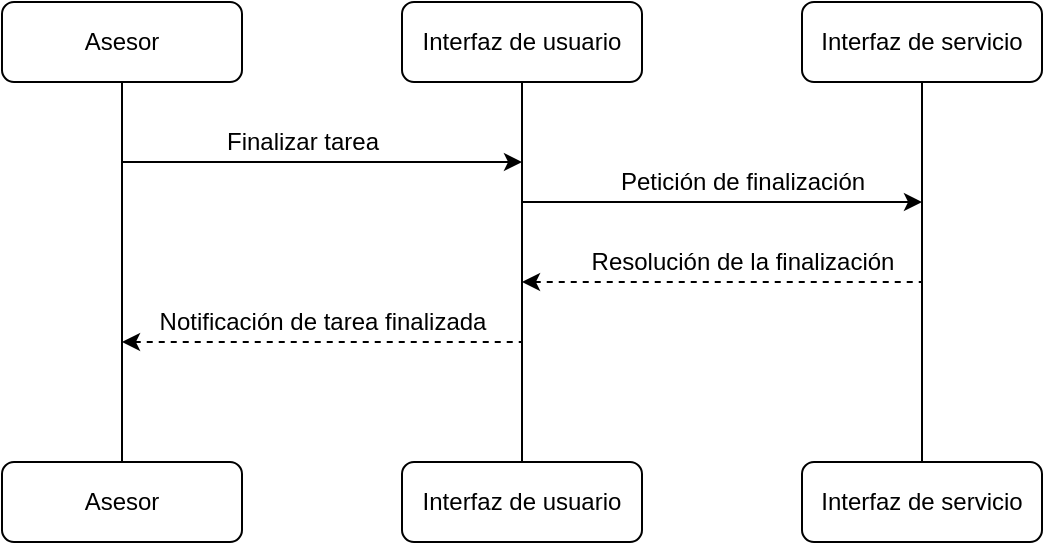 <mxfile version="15.8.7" type="device"><diagram id="TmP7so7GGbj9xYFMdYjq" name="Página-1"><mxGraphModel dx="1038" dy="649" grid="1" gridSize="10" guides="1" tooltips="1" connect="1" arrows="1" fold="1" page="1" pageScale="1" pageWidth="827" pageHeight="1169" math="0" shadow="0"><root><mxCell id="0"/><mxCell id="1" parent="0"/><mxCell id="Vnlc2A0Z2Kd97Ek-KX9F-8" style="edgeStyle=orthogonalEdgeStyle;rounded=0;orthogonalLoop=1;jettySize=auto;html=1;endArrow=none;endFill=0;" parent="1" source="Vnlc2A0Z2Kd97Ek-KX9F-1" target="Vnlc2A0Z2Kd97Ek-KX9F-4" edge="1"><mxGeometry relative="1" as="geometry"/></mxCell><mxCell id="Vnlc2A0Z2Kd97Ek-KX9F-1" value="Asesor" style="rounded=1;whiteSpace=wrap;html=1;" parent="1" vertex="1"><mxGeometry x="120" y="80" width="120" height="40" as="geometry"/></mxCell><mxCell id="Vnlc2A0Z2Kd97Ek-KX9F-9" style="edgeStyle=orthogonalEdgeStyle;rounded=0;orthogonalLoop=1;jettySize=auto;html=1;entryX=0.5;entryY=0;entryDx=0;entryDy=0;endArrow=none;endFill=0;" parent="1" source="Vnlc2A0Z2Kd97Ek-KX9F-2" target="Vnlc2A0Z2Kd97Ek-KX9F-5" edge="1"><mxGeometry relative="1" as="geometry"/></mxCell><mxCell id="Vnlc2A0Z2Kd97Ek-KX9F-2" value="Interfaz de usuario" style="rounded=1;whiteSpace=wrap;html=1;" parent="1" vertex="1"><mxGeometry x="320" y="80" width="120" height="40" as="geometry"/></mxCell><mxCell id="Vnlc2A0Z2Kd97Ek-KX9F-10" style="edgeStyle=orthogonalEdgeStyle;rounded=0;orthogonalLoop=1;jettySize=auto;html=1;endArrow=none;endFill=0;" parent="1" source="Vnlc2A0Z2Kd97Ek-KX9F-3" target="Vnlc2A0Z2Kd97Ek-KX9F-6" edge="1"><mxGeometry relative="1" as="geometry"/></mxCell><mxCell id="Vnlc2A0Z2Kd97Ek-KX9F-3" value="Interfaz de servicio" style="rounded=1;whiteSpace=wrap;html=1;" parent="1" vertex="1"><mxGeometry x="520" y="80" width="120" height="40" as="geometry"/></mxCell><mxCell id="Vnlc2A0Z2Kd97Ek-KX9F-4" value="Asesor" style="rounded=1;whiteSpace=wrap;html=1;" parent="1" vertex="1"><mxGeometry x="120" y="310" width="120" height="40" as="geometry"/></mxCell><mxCell id="Vnlc2A0Z2Kd97Ek-KX9F-5" value="Interfaz de usuario" style="rounded=1;whiteSpace=wrap;html=1;" parent="1" vertex="1"><mxGeometry x="320" y="310" width="120" height="40" as="geometry"/></mxCell><mxCell id="Vnlc2A0Z2Kd97Ek-KX9F-6" value="Interfaz de servicio" style="rounded=1;whiteSpace=wrap;html=1;" parent="1" vertex="1"><mxGeometry x="520" y="310" width="120" height="40" as="geometry"/></mxCell><mxCell id="L0b9D7dzxAp5ixYAexR8-1" value="" style="endArrow=classic;html=1;rounded=0;" parent="1" edge="1"><mxGeometry width="50" height="50" relative="1" as="geometry"><mxPoint x="180" y="160" as="sourcePoint"/><mxPoint x="380" y="160" as="targetPoint"/></mxGeometry></mxCell><mxCell id="L0b9D7dzxAp5ixYAexR8-2" value="Finalizar tarea" style="text;html=1;align=center;verticalAlign=middle;resizable=0;points=[];autosize=1;strokeColor=none;fillColor=none;" parent="1" vertex="1"><mxGeometry x="225" y="140" width="90" height="20" as="geometry"/></mxCell><mxCell id="IksH5mGmcZKPByxvNJH2-1" value="" style="endArrow=classic;html=1;rounded=0;" parent="1" edge="1"><mxGeometry width="50" height="50" relative="1" as="geometry"><mxPoint x="380" y="180" as="sourcePoint"/><mxPoint x="580" y="180" as="targetPoint"/></mxGeometry></mxCell><mxCell id="IksH5mGmcZKPByxvNJH2-2" value="Petición de finalización" style="text;html=1;align=center;verticalAlign=middle;resizable=0;points=[];autosize=1;strokeColor=none;fillColor=none;" parent="1" vertex="1"><mxGeometry x="420" y="160" width="140" height="20" as="geometry"/></mxCell><mxCell id="IksH5mGmcZKPByxvNJH2-3" value="" style="endArrow=none;html=1;rounded=0;endFill=0;startArrow=classic;startFill=1;dashed=1;" parent="1" edge="1"><mxGeometry width="50" height="50" relative="1" as="geometry"><mxPoint x="380" y="220" as="sourcePoint"/><mxPoint x="580" y="220" as="targetPoint"/></mxGeometry></mxCell><mxCell id="IksH5mGmcZKPByxvNJH2-4" value="Resolución de la finalización" style="text;html=1;align=center;verticalAlign=middle;resizable=0;points=[];autosize=1;strokeColor=none;fillColor=none;" parent="1" vertex="1"><mxGeometry x="405" y="200" width="170" height="20" as="geometry"/></mxCell><mxCell id="IksH5mGmcZKPByxvNJH2-5" value="" style="endArrow=none;html=1;rounded=0;endFill=0;startArrow=classic;startFill=1;dashed=1;" parent="1" edge="1"><mxGeometry width="50" height="50" relative="1" as="geometry"><mxPoint x="180" y="250" as="sourcePoint"/><mxPoint x="380" y="250" as="targetPoint"/></mxGeometry></mxCell><mxCell id="IksH5mGmcZKPByxvNJH2-6" value="Notificación de tarea finalizada" style="text;html=1;align=center;verticalAlign=middle;resizable=0;points=[];autosize=1;strokeColor=none;fillColor=none;" parent="1" vertex="1"><mxGeometry x="190" y="230" width="180" height="20" as="geometry"/></mxCell></root></mxGraphModel></diagram></mxfile>